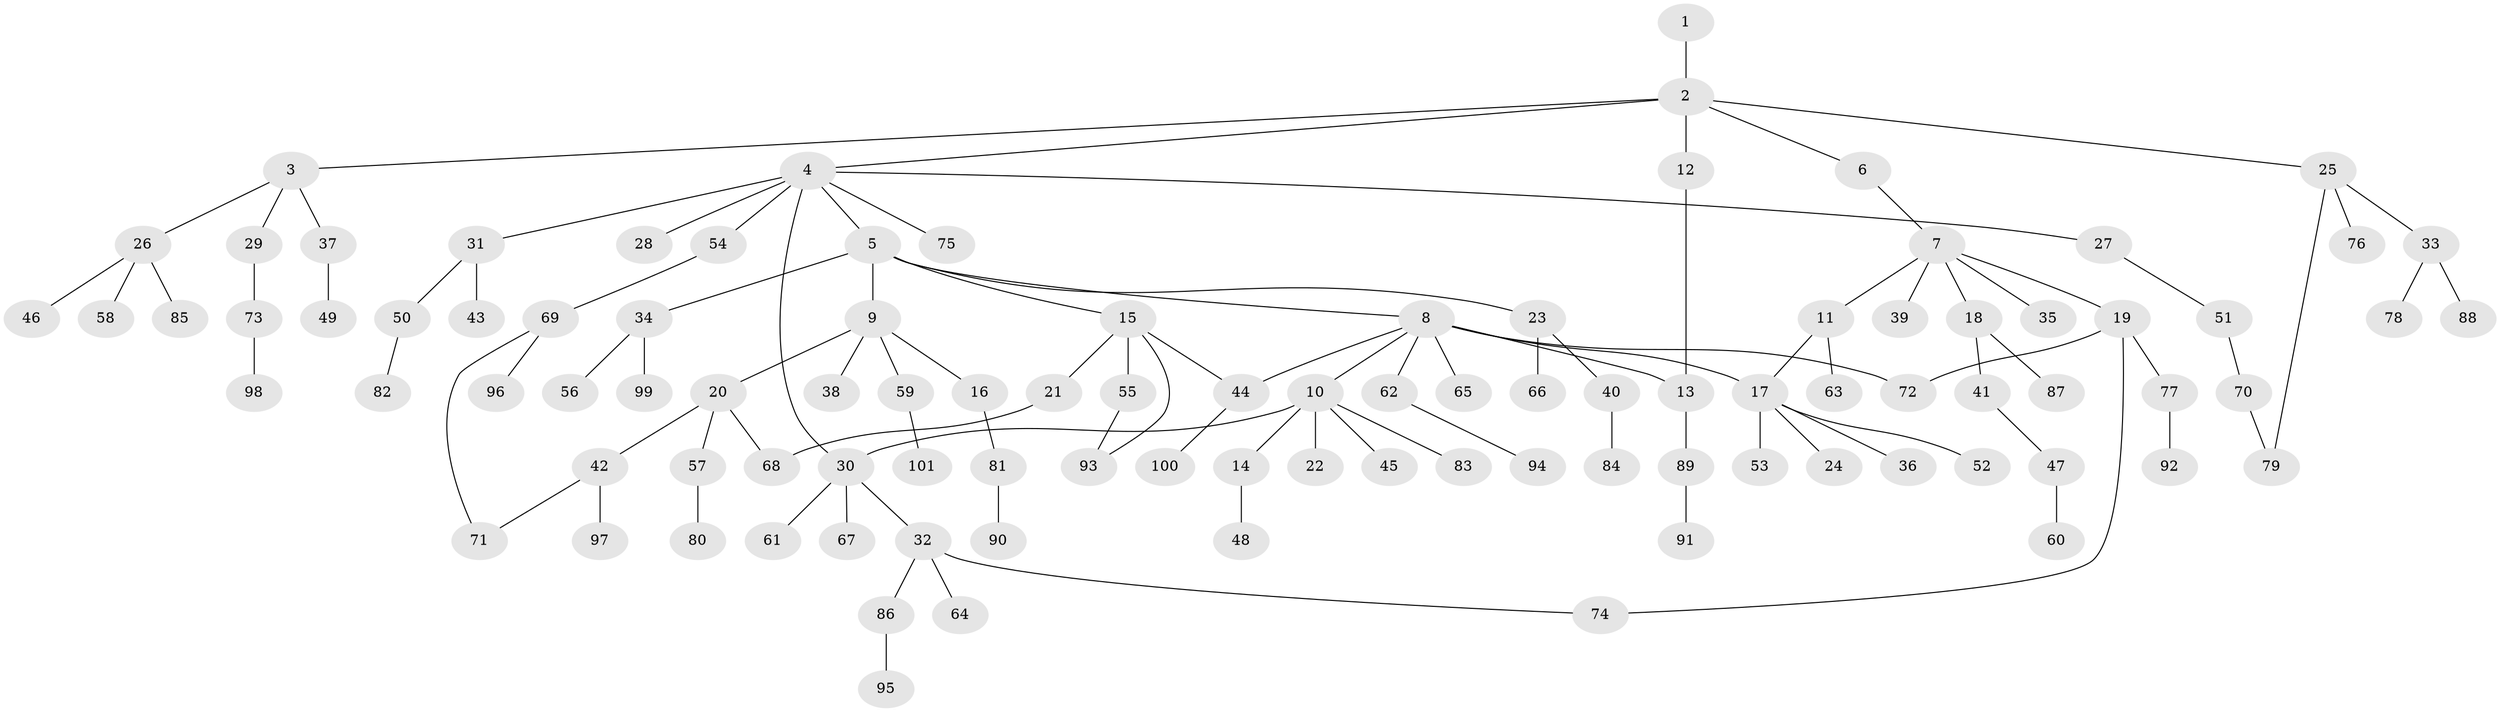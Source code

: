 // coarse degree distribution, {1: 0.5072463768115942, 6: 0.028985507246376812, 7: 0.043478260869565216, 2: 0.2463768115942029, 12: 0.014492753623188406, 4: 0.07246376811594203, 5: 0.014492753623188406, 3: 0.07246376811594203}
// Generated by graph-tools (version 1.1) at 2025/41/03/06/25 10:41:30]
// undirected, 101 vertices, 110 edges
graph export_dot {
graph [start="1"]
  node [color=gray90,style=filled];
  1;
  2;
  3;
  4;
  5;
  6;
  7;
  8;
  9;
  10;
  11;
  12;
  13;
  14;
  15;
  16;
  17;
  18;
  19;
  20;
  21;
  22;
  23;
  24;
  25;
  26;
  27;
  28;
  29;
  30;
  31;
  32;
  33;
  34;
  35;
  36;
  37;
  38;
  39;
  40;
  41;
  42;
  43;
  44;
  45;
  46;
  47;
  48;
  49;
  50;
  51;
  52;
  53;
  54;
  55;
  56;
  57;
  58;
  59;
  60;
  61;
  62;
  63;
  64;
  65;
  66;
  67;
  68;
  69;
  70;
  71;
  72;
  73;
  74;
  75;
  76;
  77;
  78;
  79;
  80;
  81;
  82;
  83;
  84;
  85;
  86;
  87;
  88;
  89;
  90;
  91;
  92;
  93;
  94;
  95;
  96;
  97;
  98;
  99;
  100;
  101;
  1 -- 2;
  2 -- 3;
  2 -- 4;
  2 -- 6;
  2 -- 12;
  2 -- 25;
  3 -- 26;
  3 -- 29;
  3 -- 37;
  4 -- 5;
  4 -- 27;
  4 -- 28;
  4 -- 31;
  4 -- 54;
  4 -- 75;
  4 -- 30;
  5 -- 8;
  5 -- 9;
  5 -- 15;
  5 -- 23;
  5 -- 34;
  6 -- 7;
  7 -- 11;
  7 -- 18;
  7 -- 19;
  7 -- 35;
  7 -- 39;
  8 -- 10;
  8 -- 13;
  8 -- 44;
  8 -- 62;
  8 -- 65;
  8 -- 72;
  8 -- 17;
  9 -- 16;
  9 -- 20;
  9 -- 38;
  9 -- 59;
  10 -- 14;
  10 -- 22;
  10 -- 30;
  10 -- 45;
  10 -- 83;
  11 -- 17;
  11 -- 63;
  12 -- 13;
  13 -- 89;
  14 -- 48;
  15 -- 21;
  15 -- 55;
  15 -- 44;
  15 -- 93;
  16 -- 81;
  17 -- 24;
  17 -- 36;
  17 -- 52;
  17 -- 53;
  18 -- 41;
  18 -- 87;
  19 -- 74;
  19 -- 77;
  19 -- 72;
  20 -- 42;
  20 -- 57;
  20 -- 68;
  21 -- 68;
  23 -- 40;
  23 -- 66;
  25 -- 33;
  25 -- 76;
  25 -- 79;
  26 -- 46;
  26 -- 58;
  26 -- 85;
  27 -- 51;
  29 -- 73;
  30 -- 32;
  30 -- 61;
  30 -- 67;
  31 -- 43;
  31 -- 50;
  32 -- 64;
  32 -- 86;
  32 -- 74;
  33 -- 78;
  33 -- 88;
  34 -- 56;
  34 -- 99;
  37 -- 49;
  40 -- 84;
  41 -- 47;
  42 -- 71;
  42 -- 97;
  44 -- 100;
  47 -- 60;
  50 -- 82;
  51 -- 70;
  54 -- 69;
  55 -- 93;
  57 -- 80;
  59 -- 101;
  62 -- 94;
  69 -- 96;
  69 -- 71;
  70 -- 79;
  73 -- 98;
  77 -- 92;
  81 -- 90;
  86 -- 95;
  89 -- 91;
}
